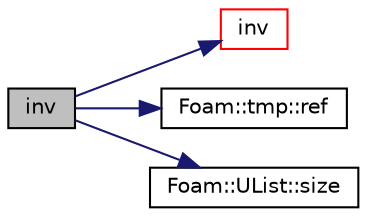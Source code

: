 digraph "inv"
{
  bgcolor="transparent";
  edge [fontname="Helvetica",fontsize="10",labelfontname="Helvetica",labelfontsize="10"];
  node [fontname="Helvetica",fontsize="10",shape=record];
  rankdir="LR";
  Node79948 [label="inv",height=0.2,width=0.4,color="black", fillcolor="grey75", style="filled", fontcolor="black"];
  Node79948 -> Node79949 [color="midnightblue",fontsize="10",style="solid",fontname="Helvetica"];
  Node79949 [label="inv",height=0.2,width=0.4,color="red",URL="$a21851.html#ac51979edadae5b8ade119dd30b88e381"];
  Node79948 -> Node79953 [color="midnightblue",fontsize="10",style="solid",fontname="Helvetica"];
  Node79953 [label="Foam::tmp::ref",height=0.2,width=0.4,color="black",URL="$a27077.html#aeaf81e641282874cef07f5b808efc83b",tooltip="Return non-const reference or generate a fatal error. "];
  Node79948 -> Node79954 [color="midnightblue",fontsize="10",style="solid",fontname="Helvetica"];
  Node79954 [label="Foam::UList::size",height=0.2,width=0.4,color="black",URL="$a26837.html#a47b3bf30da1eb3ab8076b5fbe00e0494",tooltip="Return the number of elements in the UList. "];
}
